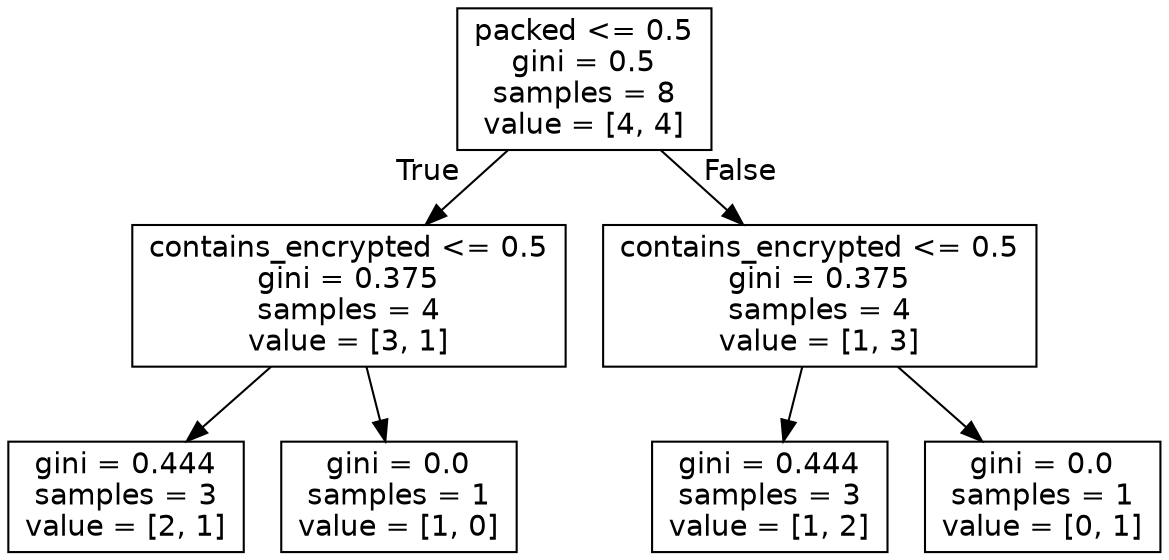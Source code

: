 digraph Tree {
node [shape=box, fontname="helvetica"] ;
edge [fontname="helvetica"] ;
0 [label="packed <= 0.5\ngini = 0.5\nsamples = 8\nvalue = [4, 4]"] ;
1 [label="contains_encrypted <= 0.5\ngini = 0.375\nsamples = 4\nvalue = [3, 1]"] ;
0 -> 1 [labeldistance=2.5, labelangle=45, headlabel="True"] ;
2 [label="gini = 0.444\nsamples = 3\nvalue = [2, 1]"] ;
1 -> 2 ;
3 [label="gini = 0.0\nsamples = 1\nvalue = [1, 0]"] ;
1 -> 3 ;
4 [label="contains_encrypted <= 0.5\ngini = 0.375\nsamples = 4\nvalue = [1, 3]"] ;
0 -> 4 [labeldistance=2.5, labelangle=-45, headlabel="False"] ;
5 [label="gini = 0.444\nsamples = 3\nvalue = [1, 2]"] ;
4 -> 5 ;
6 [label="gini = 0.0\nsamples = 1\nvalue = [0, 1]"] ;
4 -> 6 ;
}